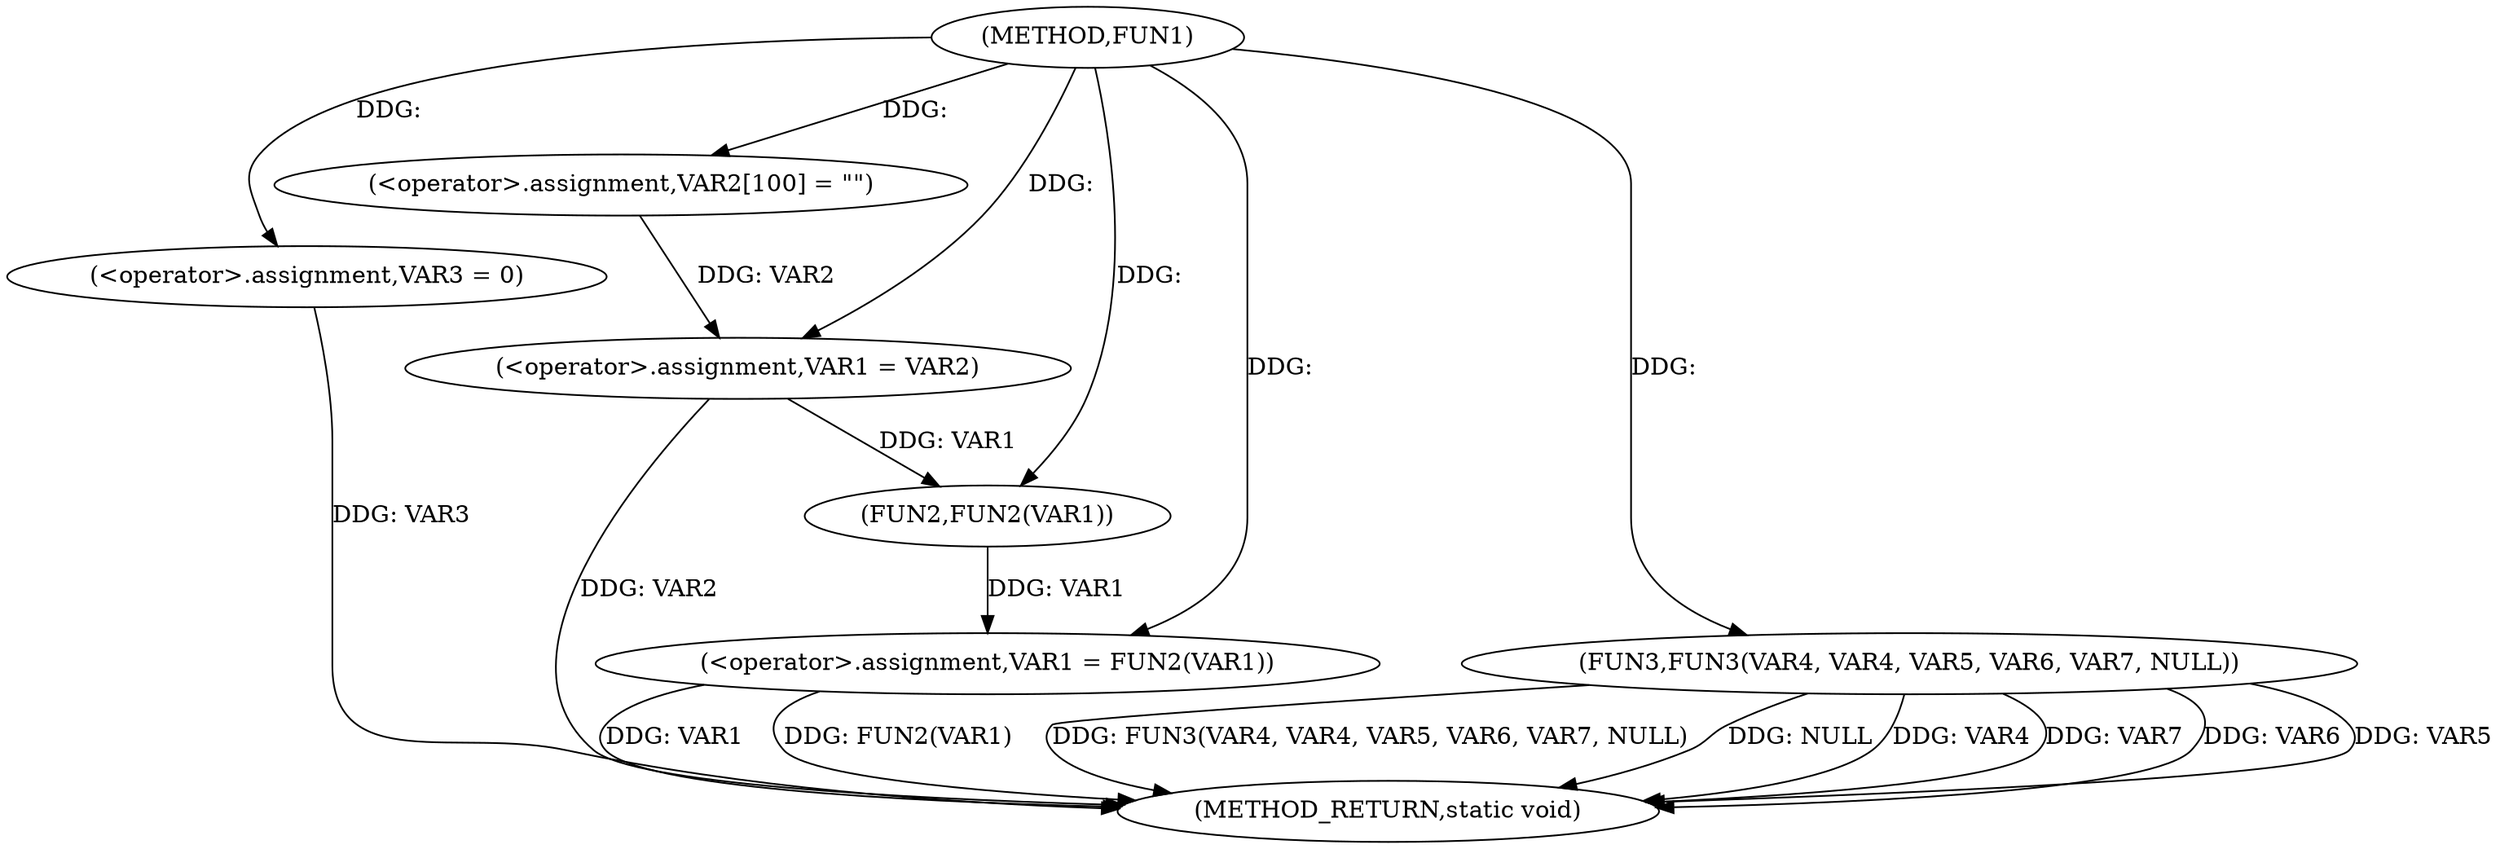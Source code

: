 digraph FUN1 {  
"1000100" [label = "(METHOD,FUN1)" ]
"1000124" [label = "(METHOD_RETURN,static void)" ]
"1000104" [label = "(<operator>.assignment,VAR2[100] = \"\")" ]
"1000107" [label = "(<operator>.assignment,VAR1 = VAR2)" ]
"1000110" [label = "(<operator>.assignment,VAR3 = 0)" ]
"1000113" [label = "(<operator>.assignment,VAR1 = FUN2(VAR1))" ]
"1000115" [label = "(FUN2,FUN2(VAR1))" ]
"1000117" [label = "(FUN3,FUN3(VAR4, VAR4, VAR5, VAR6, VAR7, NULL))" ]
  "1000117" -> "1000124"  [ label = "DDG: FUN3(VAR4, VAR4, VAR5, VAR6, VAR7, NULL)"] 
  "1000113" -> "1000124"  [ label = "DDG: VAR1"] 
  "1000117" -> "1000124"  [ label = "DDG: NULL"] 
  "1000117" -> "1000124"  [ label = "DDG: VAR4"] 
  "1000117" -> "1000124"  [ label = "DDG: VAR7"] 
  "1000110" -> "1000124"  [ label = "DDG: VAR3"] 
  "1000107" -> "1000124"  [ label = "DDG: VAR2"] 
  "1000113" -> "1000124"  [ label = "DDG: FUN2(VAR1)"] 
  "1000117" -> "1000124"  [ label = "DDG: VAR6"] 
  "1000117" -> "1000124"  [ label = "DDG: VAR5"] 
  "1000100" -> "1000104"  [ label = "DDG: "] 
  "1000104" -> "1000107"  [ label = "DDG: VAR2"] 
  "1000100" -> "1000107"  [ label = "DDG: "] 
  "1000100" -> "1000110"  [ label = "DDG: "] 
  "1000115" -> "1000113"  [ label = "DDG: VAR1"] 
  "1000100" -> "1000113"  [ label = "DDG: "] 
  "1000107" -> "1000115"  [ label = "DDG: VAR1"] 
  "1000100" -> "1000115"  [ label = "DDG: "] 
  "1000100" -> "1000117"  [ label = "DDG: "] 
}
